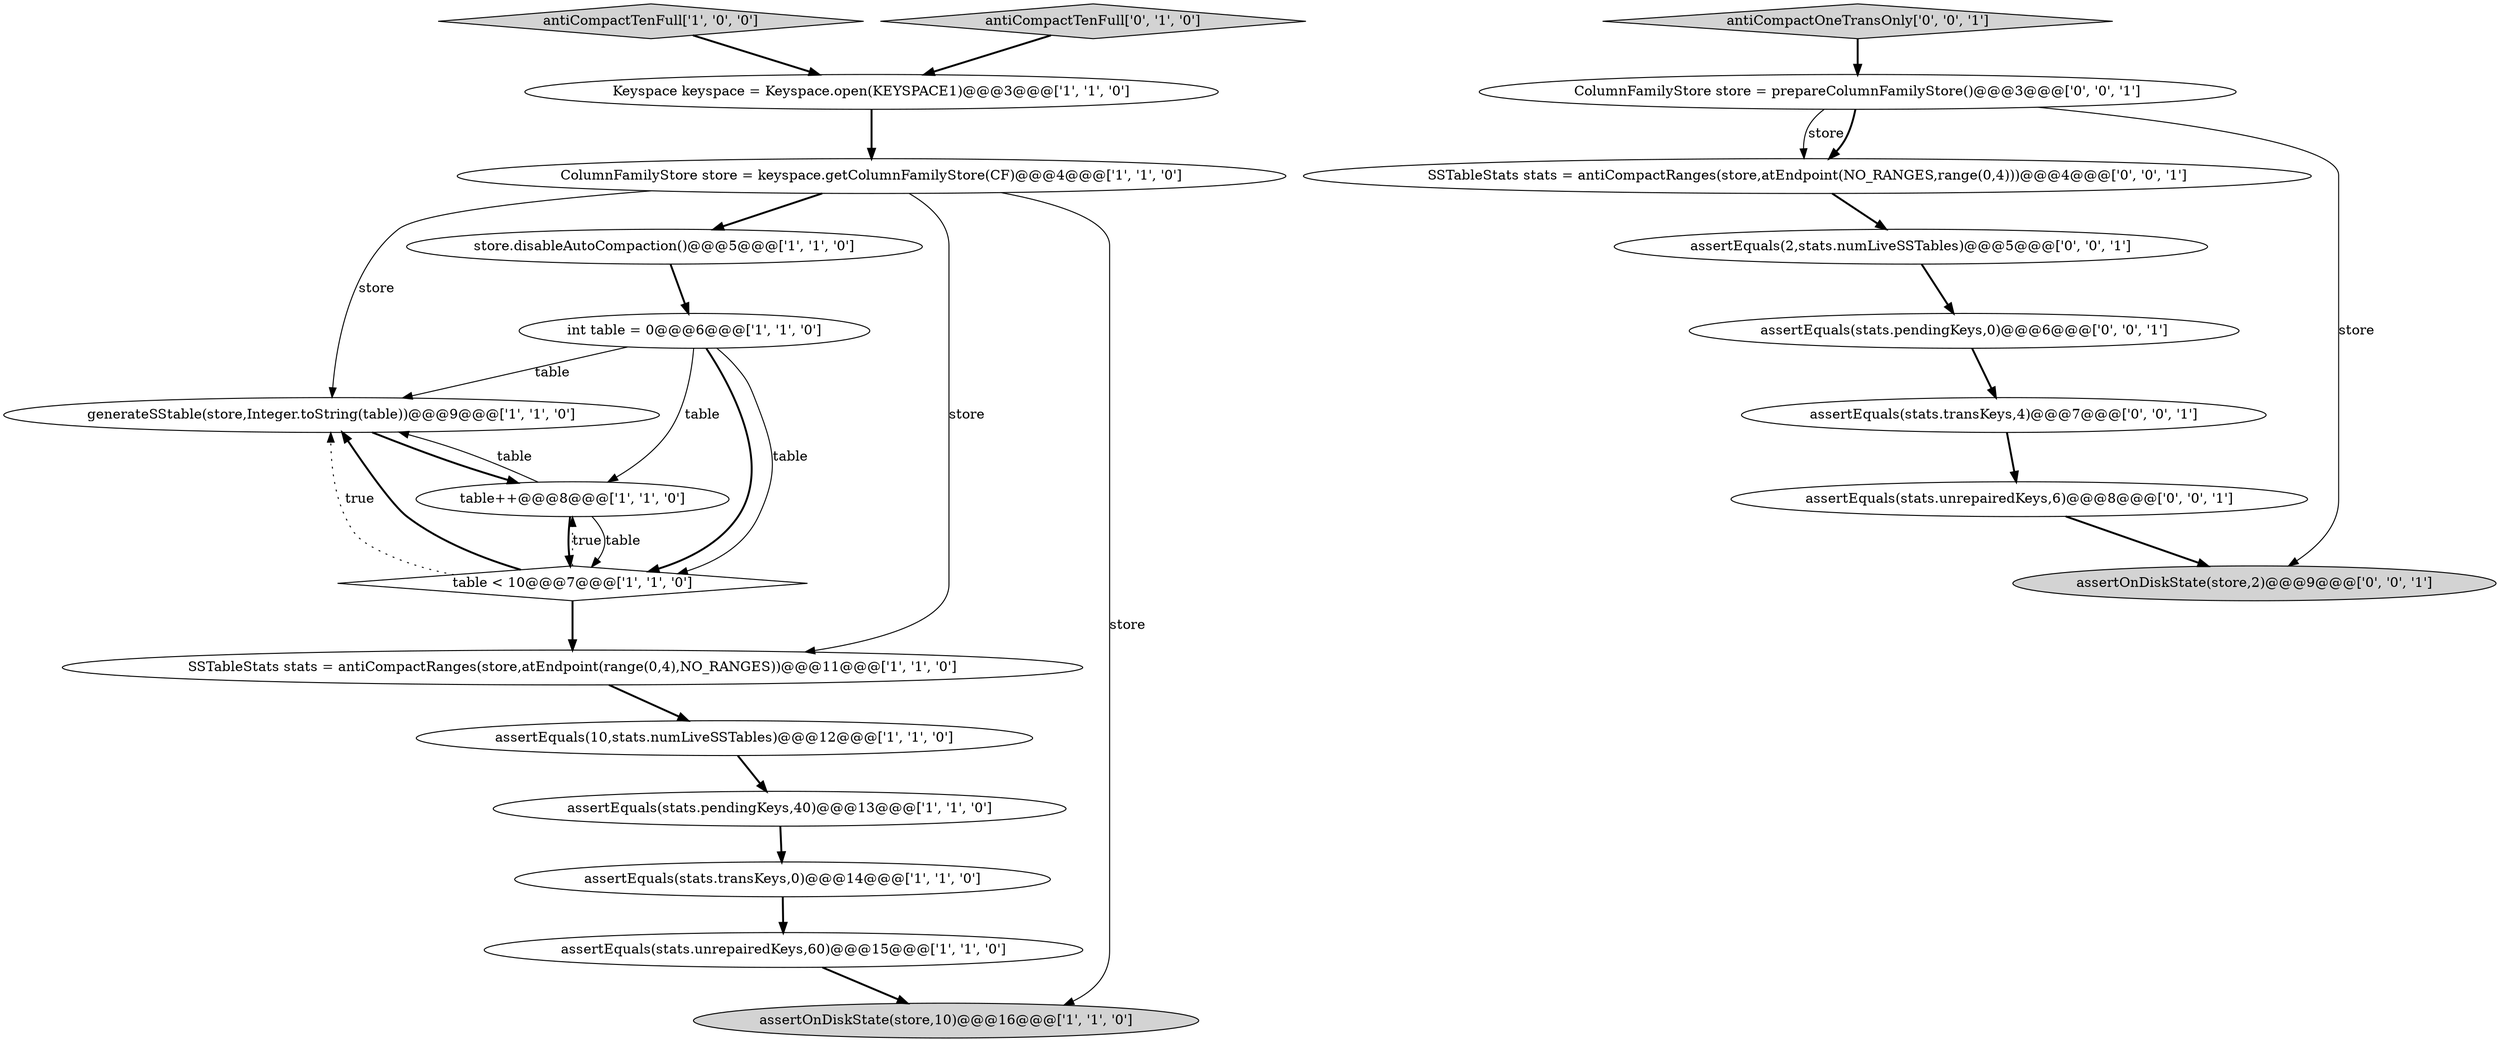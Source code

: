 digraph {
12 [style = filled, label = "assertEquals(stats.transKeys,0)@@@14@@@['1', '1', '0']", fillcolor = white, shape = ellipse image = "AAA0AAABBB1BBB"];
1 [style = filled, label = "assertOnDiskState(store,10)@@@16@@@['1', '1', '0']", fillcolor = lightgray, shape = ellipse image = "AAA0AAABBB1BBB"];
15 [style = filled, label = "ColumnFamilyStore store = prepareColumnFamilyStore()@@@3@@@['0', '0', '1']", fillcolor = white, shape = ellipse image = "AAA0AAABBB3BBB"];
13 [style = filled, label = "assertEquals(stats.unrepairedKeys,60)@@@15@@@['1', '1', '0']", fillcolor = white, shape = ellipse image = "AAA0AAABBB1BBB"];
9 [style = filled, label = "Keyspace keyspace = Keyspace.open(KEYSPACE1)@@@3@@@['1', '1', '0']", fillcolor = white, shape = ellipse image = "AAA0AAABBB1BBB"];
5 [style = filled, label = "antiCompactTenFull['1', '0', '0']", fillcolor = lightgray, shape = diamond image = "AAA0AAABBB1BBB"];
10 [style = filled, label = "table < 10@@@7@@@['1', '1', '0']", fillcolor = white, shape = diamond image = "AAA0AAABBB1BBB"];
21 [style = filled, label = "assertEquals(stats.transKeys,4)@@@7@@@['0', '0', '1']", fillcolor = white, shape = ellipse image = "AAA0AAABBB3BBB"];
3 [style = filled, label = "generateSStable(store,Integer.toString(table))@@@9@@@['1', '1', '0']", fillcolor = white, shape = ellipse image = "AAA0AAABBB1BBB"];
16 [style = filled, label = "assertEquals(stats.unrepairedKeys,6)@@@8@@@['0', '0', '1']", fillcolor = white, shape = ellipse image = "AAA0AAABBB3BBB"];
17 [style = filled, label = "SSTableStats stats = antiCompactRanges(store,atEndpoint(NO_RANGES,range(0,4)))@@@4@@@['0', '0', '1']", fillcolor = white, shape = ellipse image = "AAA0AAABBB3BBB"];
4 [style = filled, label = "table++@@@8@@@['1', '1', '0']", fillcolor = white, shape = ellipse image = "AAA0AAABBB1BBB"];
14 [style = filled, label = "antiCompactTenFull['0', '1', '0']", fillcolor = lightgray, shape = diamond image = "AAA0AAABBB2BBB"];
18 [style = filled, label = "assertEquals(stats.pendingKeys,0)@@@6@@@['0', '0', '1']", fillcolor = white, shape = ellipse image = "AAA0AAABBB3BBB"];
19 [style = filled, label = "assertEquals(2,stats.numLiveSSTables)@@@5@@@['0', '0', '1']", fillcolor = white, shape = ellipse image = "AAA0AAABBB3BBB"];
22 [style = filled, label = "antiCompactOneTransOnly['0', '0', '1']", fillcolor = lightgray, shape = diamond image = "AAA0AAABBB3BBB"];
8 [style = filled, label = "assertEquals(stats.pendingKeys,40)@@@13@@@['1', '1', '0']", fillcolor = white, shape = ellipse image = "AAA0AAABBB1BBB"];
11 [style = filled, label = "ColumnFamilyStore store = keyspace.getColumnFamilyStore(CF)@@@4@@@['1', '1', '0']", fillcolor = white, shape = ellipse image = "AAA0AAABBB1BBB"];
2 [style = filled, label = "assertEquals(10,stats.numLiveSSTables)@@@12@@@['1', '1', '0']", fillcolor = white, shape = ellipse image = "AAA0AAABBB1BBB"];
20 [style = filled, label = "assertOnDiskState(store,2)@@@9@@@['0', '0', '1']", fillcolor = lightgray, shape = ellipse image = "AAA0AAABBB3BBB"];
0 [style = filled, label = "int table = 0@@@6@@@['1', '1', '0']", fillcolor = white, shape = ellipse image = "AAA0AAABBB1BBB"];
7 [style = filled, label = "SSTableStats stats = antiCompactRanges(store,atEndpoint(range(0,4),NO_RANGES))@@@11@@@['1', '1', '0']", fillcolor = white, shape = ellipse image = "AAA0AAABBB1BBB"];
6 [style = filled, label = "store.disableAutoCompaction()@@@5@@@['1', '1', '0']", fillcolor = white, shape = ellipse image = "AAA0AAABBB1BBB"];
9->11 [style = bold, label=""];
10->3 [style = dotted, label="true"];
8->12 [style = bold, label=""];
0->3 [style = solid, label="table"];
17->19 [style = bold, label=""];
21->16 [style = bold, label=""];
6->0 [style = bold, label=""];
14->9 [style = bold, label=""];
4->3 [style = solid, label="table"];
22->15 [style = bold, label=""];
11->6 [style = bold, label=""];
5->9 [style = bold, label=""];
7->2 [style = bold, label=""];
10->3 [style = bold, label=""];
2->8 [style = bold, label=""];
12->13 [style = bold, label=""];
0->10 [style = bold, label=""];
11->3 [style = solid, label="store"];
15->17 [style = solid, label="store"];
10->7 [style = bold, label=""];
11->1 [style = solid, label="store"];
10->4 [style = dotted, label="true"];
11->7 [style = solid, label="store"];
18->21 [style = bold, label=""];
4->10 [style = bold, label=""];
13->1 [style = bold, label=""];
16->20 [style = bold, label=""];
0->4 [style = solid, label="table"];
4->10 [style = solid, label="table"];
0->10 [style = solid, label="table"];
19->18 [style = bold, label=""];
3->4 [style = bold, label=""];
15->20 [style = solid, label="store"];
15->17 [style = bold, label=""];
}
